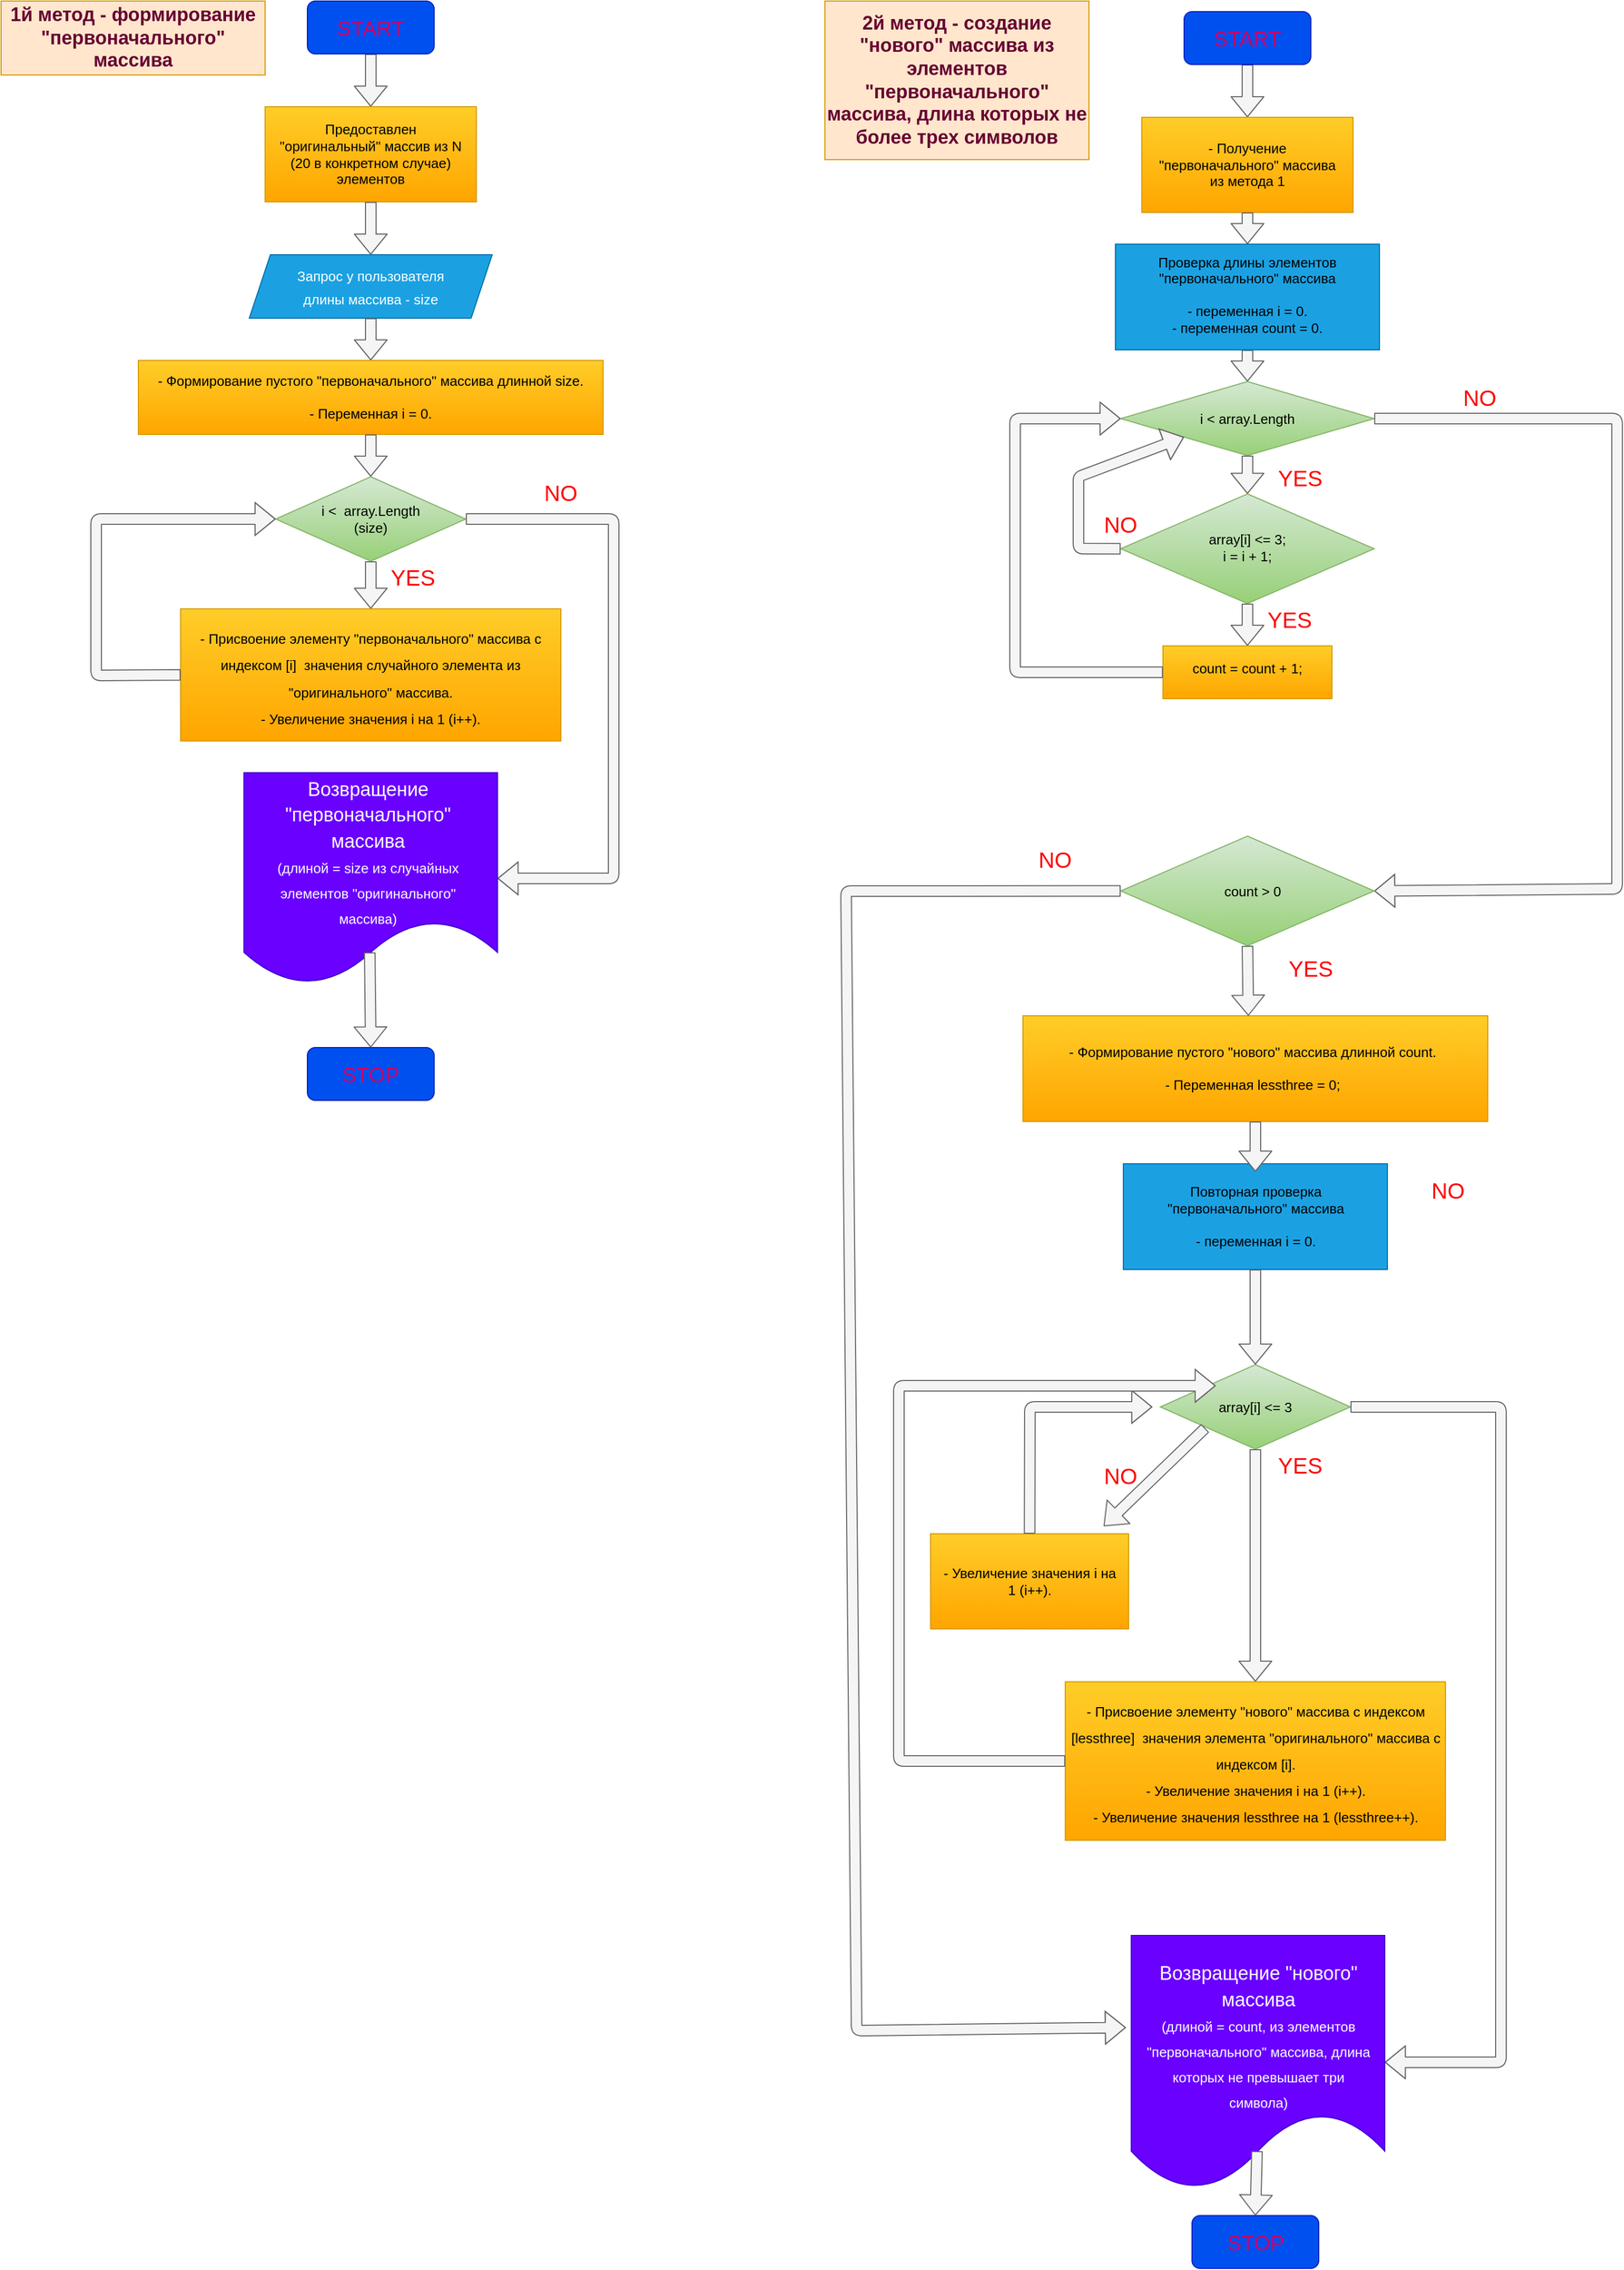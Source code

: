 <mxfile>
    <diagram id="l28CquADmD-4nbFpHE6p" name="Страница 1">
        <mxGraphModel dx="1006" dy="569" grid="1" gridSize="10" guides="1" tooltips="1" connect="1" arrows="1" fold="1" page="1" pageScale="1" pageWidth="827" pageHeight="1169" background="none" math="0" shadow="0">
            <root>
                <mxCell id="0"/>
                <mxCell id="1" parent="0"/>
                <mxCell id="4" value="" style="shape=flexArrow;endArrow=classic;html=1;fillColor=#f5f5f5;strokeColor=#666666;exitX=0.5;exitY=1;exitDx=0;exitDy=0;entryX=0.5;entryY=0;entryDx=0;entryDy=0;" edge="1" parent="1" source="29" target="13">
                    <mxGeometry width="50" height="50" relative="1" as="geometry">
                        <mxPoint x="379.04" y="62.02" as="sourcePoint"/>
                        <mxPoint x="379" y="110" as="targetPoint"/>
                    </mxGeometry>
                </mxCell>
                <mxCell id="5" value="&lt;font style=&quot;font-size: 18px&quot; color=&quot;#660033&quot;&gt;&lt;b&gt;1й метод - формирование &quot;первоначального&quot; массива&lt;/b&gt;&lt;/font&gt;" style="text;html=1;strokeColor=#d79b00;fillColor=#ffe6cc;align=center;verticalAlign=middle;whiteSpace=wrap;rounded=0;" vertex="1" parent="1">
                    <mxGeometry x="30" y="10" width="250" height="70" as="geometry"/>
                </mxCell>
                <mxCell id="6" value="" style="shape=parallelogram;perimeter=parallelogramPerimeter;whiteSpace=wrap;html=1;fixedSize=1;fontSize=18;fontColor=#ffffff;fillColor=#1ba1e2;strokeColor=#006EAF;" vertex="1" parent="1">
                    <mxGeometry x="265" y="250" width="230" height="60" as="geometry"/>
                </mxCell>
                <mxCell id="8" value="&lt;font color=&quot;#ffffff&quot; style=&quot;font-size: 13px&quot;&gt;Запрос у пользователя длины массива - size&lt;/font&gt;" style="text;html=1;strokeColor=none;fillColor=none;align=center;verticalAlign=middle;whiteSpace=wrap;rounded=0;fontSize=18;fontColor=#660033;" vertex="1" parent="1">
                    <mxGeometry x="290" y="260" width="180" height="40" as="geometry"/>
                </mxCell>
                <mxCell id="9" value="" style="shape=flexArrow;endArrow=classic;html=1;fontSize=13;fontColor=#FFFFFF;exitX=0.5;exitY=1;exitDx=0;exitDy=0;entryX=0.5;entryY=0;entryDx=0;entryDy=0;fillColor=#f5f5f5;strokeColor=#666666;" edge="1" parent="1" source="6" target="11">
                    <mxGeometry width="50" height="50" relative="1" as="geometry">
                        <mxPoint x="400" y="510" as="sourcePoint"/>
                        <mxPoint x="374.118" y="360" as="targetPoint"/>
                    </mxGeometry>
                </mxCell>
                <mxCell id="11" value="" style="rounded=0;whiteSpace=wrap;html=1;fontSize=13;fillColor=#ffcd28;gradientColor=#ffa500;strokeColor=#d79b00;" vertex="1" parent="1">
                    <mxGeometry x="160" y="350" width="440" height="70" as="geometry"/>
                </mxCell>
                <mxCell id="12" value="- Формирование пустого &quot;первоначального&quot; массива длинной size.&lt;br&gt;&lt;br&gt;- Переменная i = 0." style="text;html=1;strokeColor=none;fillColor=none;align=center;verticalAlign=middle;whiteSpace=wrap;rounded=0;fontSize=13;fontColor=#000000;" vertex="1" parent="1">
                    <mxGeometry x="170" y="360" width="420" height="50" as="geometry"/>
                </mxCell>
                <mxCell id="13" value="" style="rounded=0;whiteSpace=wrap;html=1;fontSize=13;fillColor=#ffcd28;strokeColor=#d79b00;gradientColor=#ffa500;" vertex="1" parent="1">
                    <mxGeometry x="280" y="110" width="200" height="90" as="geometry"/>
                </mxCell>
                <mxCell id="15" value="Предоставлен &quot;оригинальный&quot; массив из N (20 в конкретном случае) элементов" style="text;html=1;strokeColor=none;fillColor=none;align=center;verticalAlign=middle;whiteSpace=wrap;rounded=0;fontSize=13;fontColor=#000000;" vertex="1" parent="1">
                    <mxGeometry x="290" y="120" width="180" height="70" as="geometry"/>
                </mxCell>
                <mxCell id="16" value="" style="shape=flexArrow;endArrow=classic;html=1;fontSize=13;fontColor=#FFFFFF;exitX=0.5;exitY=1;exitDx=0;exitDy=0;fillColor=#f5f5f5;strokeColor=#666666;entryX=0.5;entryY=0;entryDx=0;entryDy=0;" edge="1" parent="1" source="13" target="6">
                    <mxGeometry width="50" height="50" relative="1" as="geometry">
                        <mxPoint x="390" y="320" as="sourcePoint"/>
                        <mxPoint x="380" y="250" as="targetPoint"/>
                    </mxGeometry>
                </mxCell>
                <mxCell id="17" value="" style="shape=flexArrow;endArrow=classic;html=1;fontSize=13;fontColor=#FFFFFF;exitX=0.5;exitY=1;exitDx=0;exitDy=0;fillColor=#f5f5f5;strokeColor=#666666;entryX=0.5;entryY=0;entryDx=0;entryDy=0;" edge="1" parent="1" source="11" target="18">
                    <mxGeometry width="50" height="50" relative="1" as="geometry">
                        <mxPoint x="390" y="320" as="sourcePoint"/>
                        <mxPoint x="380" y="560" as="targetPoint"/>
                        <Array as="points"/>
                    </mxGeometry>
                </mxCell>
                <mxCell id="18" value="" style="rhombus;whiteSpace=wrap;html=1;fontSize=13;fillColor=#d5e8d4;gradientColor=#97d077;strokeColor=#82b366;" vertex="1" parent="1">
                    <mxGeometry x="290" y="460" width="180" height="80" as="geometry"/>
                </mxCell>
                <mxCell id="19" value="i &amp;lt;&amp;nbsp; array.Length (size)" style="text;html=1;strokeColor=none;fillColor=none;align=center;verticalAlign=middle;whiteSpace=wrap;rounded=0;fontSize=13;fontColor=#000000;" vertex="1" parent="1">
                    <mxGeometry x="320" y="476.25" width="120" height="47.5" as="geometry"/>
                </mxCell>
                <mxCell id="21" value="" style="shape=flexArrow;endArrow=classic;html=1;fontSize=13;fontColor=#FFFFFF;exitX=0.5;exitY=1;exitDx=0;exitDy=0;fillColor=#f5f5f5;strokeColor=#666666;entryX=0.5;entryY=0;entryDx=0;entryDy=0;" edge="1" parent="1" source="18" target="23">
                    <mxGeometry width="50" height="50" relative="1" as="geometry">
                        <mxPoint x="420" y="570" as="sourcePoint"/>
                        <mxPoint x="380" y="600" as="targetPoint"/>
                    </mxGeometry>
                </mxCell>
                <mxCell id="22" value="&lt;font style=&quot;font-size: 21px&quot; color=&quot;#ff0000&quot;&gt;YES&lt;/font&gt;" style="text;html=1;strokeColor=none;fillColor=none;align=center;verticalAlign=middle;whiteSpace=wrap;rounded=0;fontSize=13;fontColor=#000000;" vertex="1" parent="1">
                    <mxGeometry x="390" y="540" width="60" height="30" as="geometry"/>
                </mxCell>
                <mxCell id="23" value="&lt;font color=&quot;#000000&quot; style=&quot;font-size: 13px&quot;&gt;- Присвоение элементу &quot;первоначального&quot; массива с индексом [i]&amp;nbsp; значения случайного элемента из &quot;оригинального&quot; массива.&lt;br&gt;- Увеличение значения i на 1 (i++).&lt;br&gt;&lt;/font&gt;" style="rounded=0;whiteSpace=wrap;html=1;fontSize=21;fillColor=#ffcd28;gradientColor=#ffa500;strokeColor=#d79b00;" vertex="1" parent="1">
                    <mxGeometry x="200" y="585" width="360" height="125" as="geometry"/>
                </mxCell>
                <mxCell id="26" value="" style="shape=flexArrow;endArrow=classic;html=1;fontSize=13;fontColor=#FFFFFF;exitX=0;exitY=0.5;exitDx=0;exitDy=0;fillColor=#f5f5f5;strokeColor=#666666;entryX=0;entryY=0.5;entryDx=0;entryDy=0;" edge="1" parent="1" source="23" target="18">
                    <mxGeometry width="50" height="50" relative="1" as="geometry">
                        <mxPoint x="80" y="660" as="sourcePoint"/>
                        <mxPoint x="100" y="510" as="targetPoint"/>
                        <Array as="points">
                            <mxPoint x="120" y="648"/>
                            <mxPoint x="120" y="500"/>
                        </Array>
                    </mxGeometry>
                </mxCell>
                <mxCell id="27" value="" style="shape=flexArrow;endArrow=classic;html=1;fontSize=13;fontColor=#FFFFFF;exitX=1;exitY=0.5;exitDx=0;exitDy=0;fillColor=#f5f5f5;strokeColor=#666666;entryX=1;entryY=0.5;entryDx=0;entryDy=0;" edge="1" parent="1" source="18" target="33">
                    <mxGeometry width="50" height="50" relative="1" as="geometry">
                        <mxPoint x="550" y="490" as="sourcePoint"/>
                        <mxPoint x="480" y="800" as="targetPoint"/>
                        <Array as="points">
                            <mxPoint x="610" y="500"/>
                            <mxPoint x="610" y="840"/>
                        </Array>
                    </mxGeometry>
                </mxCell>
                <mxCell id="28" value="&lt;font color=&quot;#ff0000&quot;&gt;&lt;span style=&quot;font-size: 21px&quot;&gt;NO&lt;/span&gt;&lt;/font&gt;" style="text;html=1;strokeColor=none;fillColor=none;align=center;verticalAlign=middle;whiteSpace=wrap;rounded=0;fontSize=13;fontColor=#000000;" vertex="1" parent="1">
                    <mxGeometry x="530" y="460" width="60" height="30" as="geometry"/>
                </mxCell>
                <mxCell id="29" value="" style="rounded=1;whiteSpace=wrap;html=1;fontSize=13;fontColor=#ffffff;fillColor=#0050ef;strokeColor=#001DBC;" vertex="1" parent="1">
                    <mxGeometry x="320" y="10" width="120" height="50" as="geometry"/>
                </mxCell>
                <mxCell id="31" value="&lt;span style=&quot;font-size: 20px&quot;&gt;&lt;font color=&quot;#cc0066&quot;&gt;START&lt;/font&gt;&lt;/span&gt;" style="text;html=1;strokeColor=none;fillColor=none;align=center;verticalAlign=middle;whiteSpace=wrap;rounded=0;fontSize=13;fontColor=#000000;" vertex="1" parent="1">
                    <mxGeometry x="350" y="20" width="60" height="30" as="geometry"/>
                </mxCell>
                <mxCell id="32" value="" style="rounded=1;whiteSpace=wrap;html=1;fontSize=13;fontColor=#ffffff;fillColor=#0050ef;strokeColor=#001DBC;" vertex="1" parent="1">
                    <mxGeometry x="320" y="1000" width="120" height="50" as="geometry"/>
                </mxCell>
                <mxCell id="33" value="" style="shape=document;whiteSpace=wrap;html=1;boundedLbl=1;fontSize=20;fontColor=#ffffff;fillColor=#6a00ff;strokeColor=#3700CC;" vertex="1" parent="1">
                    <mxGeometry x="260" y="740" width="240" height="200" as="geometry"/>
                </mxCell>
                <mxCell id="34" value="STOP" style="text;html=1;strokeColor=none;fillColor=none;align=center;verticalAlign=middle;whiteSpace=wrap;rounded=0;fontSize=20;fontColor=#CC0066;" vertex="1" parent="1">
                    <mxGeometry x="330" y="1010" width="100" height="30" as="geometry"/>
                </mxCell>
                <mxCell id="35" value="&lt;font color=&quot;#ffffff&quot;&gt;&lt;font style=&quot;font-size: 18px&quot;&gt;Возвращение &quot;первоначального&quot; массива&lt;br&gt;&lt;/font&gt;&lt;font style=&quot;font-size: 13px&quot;&gt;(&lt;font style=&quot;font-size: 13px&quot;&gt;длиной = size из случайных элементов &quot;оригинального&quot; массива&lt;/font&gt;)&lt;/font&gt;&lt;/font&gt;" style="text;html=1;strokeColor=none;fillColor=none;align=center;verticalAlign=middle;whiteSpace=wrap;rounded=0;fontSize=20;fontColor=#CC0066;" vertex="1" parent="1">
                    <mxGeometry x="270" y="750" width="215" height="130" as="geometry"/>
                </mxCell>
                <mxCell id="36" value="" style="shape=flexArrow;endArrow=classic;html=1;fontSize=13;fontColor=#FFFFFF;exitX=0.496;exitY=0.85;exitDx=0;exitDy=0;fillColor=#f5f5f5;strokeColor=#666666;entryX=0.5;entryY=0;entryDx=0;entryDy=0;exitPerimeter=0;" edge="1" parent="1" source="33" target="32">
                    <mxGeometry width="50" height="50" relative="1" as="geometry">
                        <mxPoint x="370" y="950" as="sourcePoint"/>
                        <mxPoint x="370" y="995" as="targetPoint"/>
                    </mxGeometry>
                </mxCell>
                <mxCell id="50" value="" style="shape=flexArrow;endArrow=classic;html=1;fillColor=#f5f5f5;strokeColor=#666666;exitX=0.5;exitY=1;exitDx=0;exitDy=0;entryX=0.5;entryY=0;entryDx=0;entryDy=0;" edge="1" source="69" target="57" parent="1">
                    <mxGeometry width="50" height="50" relative="1" as="geometry">
                        <mxPoint x="1209.04" y="72.02" as="sourcePoint"/>
                        <mxPoint x="1209" y="120" as="targetPoint"/>
                    </mxGeometry>
                </mxCell>
                <mxCell id="51" value="&lt;font style=&quot;font-size: 18px&quot; color=&quot;#660033&quot;&gt;&lt;b&gt;2й метод - создание &quot;нового&quot; массива из элементов &quot;первоначального&quot; массива, длина которых не более трех символов&lt;/b&gt;&lt;/font&gt;" style="text;html=1;strokeColor=#d79b00;fillColor=#ffe6cc;align=center;verticalAlign=middle;whiteSpace=wrap;rounded=0;" vertex="1" parent="1">
                    <mxGeometry x="810" y="10" width="250" height="150" as="geometry"/>
                </mxCell>
                <mxCell id="54" value="" style="shape=flexArrow;endArrow=classic;html=1;fontSize=13;fontColor=#FFFFFF;exitX=0.5;exitY=1;exitDx=0;exitDy=0;fillColor=#f5f5f5;strokeColor=#666666;entryX=0.5;entryY=0;entryDx=0;entryDy=0;" edge="1" source="76" target="78" parent="1">
                    <mxGeometry width="50" height="50" relative="1" as="geometry">
                        <mxPoint x="1210" y="320" as="sourcePoint"/>
                        <mxPoint x="1210" y="360" as="targetPoint"/>
                    </mxGeometry>
                </mxCell>
                <mxCell id="55" value="" style="rounded=0;whiteSpace=wrap;html=1;fontSize=13;fillColor=#ffcd28;gradientColor=#ffa500;strokeColor=#d79b00;" vertex="1" parent="1">
                    <mxGeometry x="997.5" y="970" width="440" height="100" as="geometry"/>
                </mxCell>
                <mxCell id="56" value="- Формирование пустого &quot;нового&quot; массива длинной count.&lt;br&gt;&lt;br&gt;- Переменная lessthree = 0;" style="text;html=1;strokeColor=none;fillColor=none;align=center;verticalAlign=middle;whiteSpace=wrap;rounded=0;fontSize=13;fontColor=#000000;" vertex="1" parent="1">
                    <mxGeometry x="1005" y="980" width="420" height="80" as="geometry"/>
                </mxCell>
                <mxCell id="57" value="" style="rounded=0;whiteSpace=wrap;html=1;fontSize=13;fillColor=#ffcd28;strokeColor=#d79b00;gradientColor=#ffa500;" vertex="1" parent="1">
                    <mxGeometry x="1110" y="120" width="200" height="90" as="geometry"/>
                </mxCell>
                <mxCell id="58" value="- Получение &quot;первоначального&quot; массива из метода 1" style="text;html=1;strokeColor=none;fillColor=none;align=center;verticalAlign=middle;whiteSpace=wrap;rounded=0;fontSize=13;fontColor=#000000;" vertex="1" parent="1">
                    <mxGeometry x="1120" y="130" width="180" height="70" as="geometry"/>
                </mxCell>
                <mxCell id="59" value="" style="shape=flexArrow;endArrow=classic;html=1;fontSize=13;fontColor=#FFFFFF;exitX=0.5;exitY=1;exitDx=0;exitDy=0;fillColor=#f5f5f5;strokeColor=#666666;entryX=0.5;entryY=0;entryDx=0;entryDy=0;" edge="1" source="57" target="76" parent="1">
                    <mxGeometry width="50" height="50" relative="1" as="geometry">
                        <mxPoint x="1220" y="330" as="sourcePoint"/>
                        <mxPoint x="1210" y="260" as="targetPoint"/>
                    </mxGeometry>
                </mxCell>
                <mxCell id="61" value="" style="rhombus;whiteSpace=wrap;html=1;fontSize=13;fillColor=#d5e8d4;gradientColor=#97d077;strokeColor=#82b366;" vertex="1" parent="1">
                    <mxGeometry x="1127.5" y="1300" width="180" height="80" as="geometry"/>
                </mxCell>
                <mxCell id="63" value="" style="shape=flexArrow;endArrow=classic;html=1;fontSize=13;fontColor=#FFFFFF;exitX=0.5;exitY=1;exitDx=0;exitDy=0;fillColor=#f5f5f5;strokeColor=#666666;entryX=0.5;entryY=0;entryDx=0;entryDy=0;" edge="1" target="65" parent="1">
                    <mxGeometry width="50" height="50" relative="1" as="geometry">
                        <mxPoint x="1217.5" y="1380" as="sourcePoint"/>
                        <mxPoint x="1218" y="1450" as="targetPoint"/>
                    </mxGeometry>
                </mxCell>
                <mxCell id="64" value="&lt;font style=&quot;font-size: 21px&quot; color=&quot;#ff0000&quot;&gt;YES&lt;/font&gt;" style="text;html=1;strokeColor=none;fillColor=none;align=center;verticalAlign=middle;whiteSpace=wrap;rounded=0;fontSize=13;fontColor=#000000;" vertex="1" parent="1">
                    <mxGeometry x="1230" y="1380" width="60" height="30" as="geometry"/>
                </mxCell>
                <mxCell id="65" value="&lt;font color=&quot;#000000&quot; style=&quot;font-size: 13px&quot;&gt;- Присвоение элементу &quot;нового&quot; массива с индексом [lessthree]&amp;nbsp; значения элемента &quot;оригинального&quot; массива c индексом [i].&lt;br&gt;&lt;/font&gt;&lt;span style=&quot;color: rgb(0 , 0 , 0) ; font-size: 13px&quot;&gt;- Увеличение значения i на 1 (i++).&lt;/span&gt;&lt;font color=&quot;#000000&quot; style=&quot;font-size: 13px&quot;&gt;&lt;br&gt;- Увеличение значения lessthree на 1 (lessthree++).&lt;br&gt;&lt;/font&gt;" style="rounded=0;whiteSpace=wrap;html=1;fontSize=21;fillColor=#ffcd28;gradientColor=#ffa500;strokeColor=#d79b00;" vertex="1" parent="1">
                    <mxGeometry x="1037.5" y="1600" width="360" height="150" as="geometry"/>
                </mxCell>
                <mxCell id="67" value="" style="shape=flexArrow;endArrow=classic;html=1;fontSize=13;fontColor=#FFFFFF;exitX=1;exitY=0.5;exitDx=0;exitDy=0;fillColor=#f5f5f5;strokeColor=#666666;entryX=1;entryY=0.5;entryDx=0;entryDy=0;" edge="1" source="61" target="72" parent="1">
                    <mxGeometry width="50" height="50" relative="1" as="geometry">
                        <mxPoint x="1307.5" y="1340" as="sourcePoint"/>
                        <mxPoint x="1320" y="1640" as="targetPoint"/>
                        <Array as="points">
                            <mxPoint x="1450" y="1340"/>
                            <mxPoint x="1450" y="1960"/>
                        </Array>
                    </mxGeometry>
                </mxCell>
                <mxCell id="68" value="&lt;font color=&quot;#ff0000&quot;&gt;&lt;span style=&quot;font-size: 21px&quot;&gt;NO&lt;/span&gt;&lt;/font&gt;" style="text;html=1;strokeColor=none;fillColor=none;align=center;verticalAlign=middle;whiteSpace=wrap;rounded=0;fontSize=13;fontColor=#000000;" vertex="1" parent="1">
                    <mxGeometry x="1370" y="1120" width="60" height="30" as="geometry"/>
                </mxCell>
                <mxCell id="69" value="" style="rounded=1;whiteSpace=wrap;html=1;fontSize=13;fontColor=#ffffff;fillColor=#0050ef;strokeColor=#001DBC;" vertex="1" parent="1">
                    <mxGeometry x="1150" y="20" width="120" height="50" as="geometry"/>
                </mxCell>
                <mxCell id="70" value="&lt;span style=&quot;font-size: 20px&quot;&gt;&lt;font color=&quot;#cc0066&quot;&gt;START&lt;/font&gt;&lt;/span&gt;" style="text;html=1;strokeColor=none;fillColor=none;align=center;verticalAlign=middle;whiteSpace=wrap;rounded=0;fontSize=13;fontColor=#000000;" vertex="1" parent="1">
                    <mxGeometry x="1180" y="30" width="60" height="30" as="geometry"/>
                </mxCell>
                <mxCell id="71" value="" style="rounded=1;whiteSpace=wrap;html=1;fontSize=13;fontColor=#ffffff;fillColor=#0050ef;strokeColor=#001DBC;" vertex="1" parent="1">
                    <mxGeometry x="1157.5" y="2105" width="120" height="50" as="geometry"/>
                </mxCell>
                <mxCell id="72" value="" style="shape=document;whiteSpace=wrap;html=1;boundedLbl=1;fontSize=20;fontColor=#ffffff;fillColor=#6a00ff;strokeColor=#3700CC;" vertex="1" parent="1">
                    <mxGeometry x="1100" y="1840" width="240" height="240" as="geometry"/>
                </mxCell>
                <mxCell id="73" value="STOP" style="text;html=1;strokeColor=none;fillColor=none;align=center;verticalAlign=middle;whiteSpace=wrap;rounded=0;fontSize=20;fontColor=#CC0066;" vertex="1" parent="1">
                    <mxGeometry x="1167.5" y="2115" width="100" height="30" as="geometry"/>
                </mxCell>
                <mxCell id="74" value="&lt;font color=&quot;#ffffff&quot;&gt;&lt;font style=&quot;font-size: 18px&quot;&gt;Возвращение &quot;нового&quot; массива&lt;br&gt;&lt;/font&gt;&lt;font style=&quot;font-size: 13px&quot;&gt;(&lt;font style=&quot;font-size: 13px&quot;&gt;длиной = count, из элементов &quot;первоначального&quot; массива, длина которых не превышает три символа&lt;/font&gt;)&lt;/font&gt;&lt;/font&gt;" style="text;html=1;strokeColor=none;fillColor=none;align=center;verticalAlign=middle;whiteSpace=wrap;rounded=0;fontSize=20;fontColor=#CC0066;" vertex="1" parent="1">
                    <mxGeometry x="1112.5" y="1860" width="215" height="150" as="geometry"/>
                </mxCell>
                <mxCell id="75" value="" style="shape=flexArrow;endArrow=classic;html=1;fontSize=13;fontColor=#FFFFFF;exitX=0.496;exitY=0.85;exitDx=0;exitDy=0;fillColor=#f5f5f5;strokeColor=#666666;entryX=0.5;entryY=0;entryDx=0;entryDy=0;exitPerimeter=0;" edge="1" source="72" target="71" parent="1">
                    <mxGeometry width="50" height="50" relative="1" as="geometry">
                        <mxPoint x="1207.5" y="2055" as="sourcePoint"/>
                        <mxPoint x="1207.5" y="2100" as="targetPoint"/>
                    </mxGeometry>
                </mxCell>
                <mxCell id="76" value="" style="rounded=0;whiteSpace=wrap;html=1;fontSize=13;fontColor=#ffffff;fillColor=#1ba1e2;strokeColor=#006EAF;" vertex="1" parent="1">
                    <mxGeometry x="1085" y="240" width="250" height="100" as="geometry"/>
                </mxCell>
                <mxCell id="77" value="&lt;font color=&quot;#000000&quot;&gt;Проверка длины элементов &quot;первоначального&quot; массива&lt;br&gt;&lt;br&gt;- переменная i = 0.&lt;br&gt;- переменная count = 0.&lt;br&gt;&lt;/font&gt;" style="text;html=1;strokeColor=none;fillColor=none;align=center;verticalAlign=middle;whiteSpace=wrap;rounded=0;fontSize=13;fontColor=#FFFFFF;" vertex="1" parent="1">
                    <mxGeometry x="1100" y="245" width="220" height="85" as="geometry"/>
                </mxCell>
                <mxCell id="78" value="" style="rhombus;whiteSpace=wrap;html=1;fontSize=13;fillColor=#d5e8d4;strokeColor=#82b366;gradientColor=#97d077;" vertex="1" parent="1">
                    <mxGeometry x="1090" y="370" width="240" height="70" as="geometry"/>
                </mxCell>
                <mxCell id="80" value="i &amp;lt; array.Length" style="text;html=1;strokeColor=none;fillColor=none;align=center;verticalAlign=middle;whiteSpace=wrap;rounded=0;fontSize=13;fontColor=#000000;" vertex="1" parent="1">
                    <mxGeometry x="1150" y="390" width="120" height="30" as="geometry"/>
                </mxCell>
                <mxCell id="81" value="" style="shape=flexArrow;endArrow=classic;html=1;fontSize=13;fontColor=#FFFFFF;exitX=0.5;exitY=1;exitDx=0;exitDy=0;fillColor=#f5f5f5;strokeColor=#666666;entryX=0.5;entryY=0;entryDx=0;entryDy=0;" edge="1" parent="1" source="78" target="82">
                    <mxGeometry width="50" height="50" relative="1" as="geometry">
                        <mxPoint x="1220" y="490" as="sourcePoint"/>
                        <mxPoint x="1210" y="480" as="targetPoint"/>
                    </mxGeometry>
                </mxCell>
                <mxCell id="82" value="" style="rhombus;whiteSpace=wrap;html=1;fontSize=13;fillColor=#d5e8d4;strokeColor=#82b366;gradientColor=#97d077;" vertex="1" parent="1">
                    <mxGeometry x="1090" y="476.25" width="240" height="103.75" as="geometry"/>
                </mxCell>
                <mxCell id="83" value="array[i] &amp;lt;= 3;&lt;br&gt;i = i + 1;" style="text;html=1;strokeColor=none;fillColor=none;align=center;verticalAlign=middle;whiteSpace=wrap;rounded=0;fontSize=13;fontColor=#000000;" vertex="1" parent="1">
                    <mxGeometry x="1155" y="493.75" width="110" height="66.25" as="geometry"/>
                </mxCell>
                <mxCell id="84" value="" style="shape=flexArrow;endArrow=classic;html=1;fontSize=13;fontColor=#FFFFFF;exitX=0;exitY=0.5;exitDx=0;exitDy=0;fillColor=#f5f5f5;strokeColor=#666666;entryX=0;entryY=1;entryDx=0;entryDy=0;" edge="1" parent="1" source="82" target="78">
                    <mxGeometry width="50" height="50" relative="1" as="geometry">
                        <mxPoint x="1060" y="540" as="sourcePoint"/>
                        <mxPoint x="1060" y="576.25" as="targetPoint"/>
                        <Array as="points">
                            <mxPoint x="1050" y="528"/>
                            <mxPoint x="1050" y="508"/>
                            <mxPoint x="1050" y="460"/>
                        </Array>
                    </mxGeometry>
                </mxCell>
                <mxCell id="85" value="" style="shape=flexArrow;endArrow=classic;html=1;fontSize=13;fontColor=#FFFFFF;exitX=0.5;exitY=1;exitDx=0;exitDy=0;fillColor=#f5f5f5;strokeColor=#666666;entryX=0.5;entryY=0;entryDx=0;entryDy=0;" edge="1" parent="1" source="82" target="93">
                    <mxGeometry width="50" height="50" relative="1" as="geometry">
                        <mxPoint x="1200" y="610" as="sourcePoint"/>
                        <mxPoint x="1210" y="640" as="targetPoint"/>
                    </mxGeometry>
                </mxCell>
                <mxCell id="86" value="&lt;font color=&quot;#ff0000&quot;&gt;&lt;span style=&quot;font-size: 21px&quot;&gt;NO&lt;/span&gt;&lt;/font&gt;" style="text;html=1;strokeColor=none;fillColor=none;align=center;verticalAlign=middle;whiteSpace=wrap;rounded=0;fontSize=13;fontColor=#000000;" vertex="1" parent="1">
                    <mxGeometry x="1060" y="490" width="60" height="30" as="geometry"/>
                </mxCell>
                <mxCell id="87" value="&lt;font style=&quot;font-size: 21px&quot; color=&quot;#ff0000&quot;&gt;YES&lt;/font&gt;" style="text;html=1;strokeColor=none;fillColor=none;align=center;verticalAlign=middle;whiteSpace=wrap;rounded=0;fontSize=13;fontColor=#000000;" vertex="1" parent="1">
                    <mxGeometry x="1230" y="446.25" width="60" height="30" as="geometry"/>
                </mxCell>
                <mxCell id="88" value="&lt;font style=&quot;font-size: 21px&quot; color=&quot;#ff0000&quot;&gt;YES&lt;/font&gt;" style="text;html=1;strokeColor=none;fillColor=none;align=center;verticalAlign=middle;whiteSpace=wrap;rounded=0;fontSize=13;fontColor=#000000;" vertex="1" parent="1">
                    <mxGeometry x="1220" y="580" width="60" height="30" as="geometry"/>
                </mxCell>
                <mxCell id="90" value="" style="shape=flexArrow;endArrow=classic;html=1;fontSize=13;fontColor=#FFFFFF;exitX=1;exitY=0.5;exitDx=0;exitDy=0;fillColor=#f5f5f5;strokeColor=#666666;entryX=1;entryY=0.5;entryDx=0;entryDy=0;" edge="1" parent="1" source="78" target="96">
                    <mxGeometry width="50" height="50" relative="1" as="geometry">
                        <mxPoint x="1400" y="430" as="sourcePoint"/>
                        <mxPoint x="1410" y="880" as="targetPoint"/>
                        <Array as="points">
                            <mxPoint x="1560" y="405"/>
                            <mxPoint x="1560" y="850"/>
                        </Array>
                    </mxGeometry>
                </mxCell>
                <mxCell id="91" value="&lt;font color=&quot;#ff0000&quot;&gt;&lt;span style=&quot;font-size: 21px&quot;&gt;NO&lt;/span&gt;&lt;/font&gt;" style="text;html=1;strokeColor=none;fillColor=none;align=center;verticalAlign=middle;whiteSpace=wrap;rounded=0;fontSize=13;fontColor=#000000;" vertex="1" parent="1">
                    <mxGeometry x="1400" y="370" width="60" height="30" as="geometry"/>
                </mxCell>
                <mxCell id="93" value="" style="rounded=0;whiteSpace=wrap;html=1;fontSize=13;fillColor=#ffcd28;gradientColor=#ffa500;strokeColor=#d79b00;" vertex="1" parent="1">
                    <mxGeometry x="1130" y="620" width="160" height="50" as="geometry"/>
                </mxCell>
                <mxCell id="94" value="count = count + 1;" style="text;html=1;strokeColor=none;fillColor=none;align=center;verticalAlign=middle;whiteSpace=wrap;rounded=0;fontSize=13;fontColor=#000000;" vertex="1" parent="1">
                    <mxGeometry x="1140" y="632.5" width="140" height="17.5" as="geometry"/>
                </mxCell>
                <mxCell id="95" value="" style="shape=flexArrow;endArrow=classic;html=1;fontSize=13;fontColor=#FFFFFF;fillColor=#f5f5f5;strokeColor=#666666;exitX=0;exitY=0.5;exitDx=0;exitDy=0;entryX=0;entryY=0.5;entryDx=0;entryDy=0;" edge="1" parent="1" source="93" target="78">
                    <mxGeometry width="50" height="50" relative="1" as="geometry">
                        <mxPoint x="1130" y="710" as="sourcePoint"/>
                        <mxPoint x="1060" y="741" as="targetPoint"/>
                        <Array as="points">
                            <mxPoint x="990" y="645"/>
                            <mxPoint x="990" y="405"/>
                        </Array>
                    </mxGeometry>
                </mxCell>
                <mxCell id="96" value="" style="rhombus;whiteSpace=wrap;html=1;fontSize=13;fillColor=#d5e8d4;strokeColor=#82b366;gradientColor=#97d077;" vertex="1" parent="1">
                    <mxGeometry x="1090" y="800" width="240" height="103.75" as="geometry"/>
                </mxCell>
                <mxCell id="97" value="count &amp;gt; 0" style="text;html=1;strokeColor=none;fillColor=none;align=center;verticalAlign=middle;whiteSpace=wrap;rounded=0;fontSize=13;fontColor=#000000;" vertex="1" parent="1">
                    <mxGeometry x="1150" y="836.88" width="130" height="30" as="geometry"/>
                </mxCell>
                <mxCell id="98" value="" style="shape=flexArrow;endArrow=classic;html=1;fontSize=13;fontColor=#FFFFFF;exitX=0;exitY=0.5;exitDx=0;exitDy=0;fillColor=#f5f5f5;strokeColor=#666666;entryX=-0.021;entryY=0.363;entryDx=0;entryDy=0;entryPerimeter=0;" edge="1" parent="1" source="96" target="72">
                    <mxGeometry width="50" height="50" relative="1" as="geometry">
                        <mxPoint x="940" y="860" as="sourcePoint"/>
                        <mxPoint x="940" y="900" as="targetPoint"/>
                        <Array as="points">
                            <mxPoint x="830" y="852"/>
                            <mxPoint x="840" y="1930"/>
                        </Array>
                    </mxGeometry>
                </mxCell>
                <mxCell id="99" value="&lt;font style=&quot;font-size: 21px&quot; color=&quot;#ff0000&quot;&gt;YES&lt;/font&gt;" style="text;html=1;strokeColor=none;fillColor=none;align=center;verticalAlign=middle;whiteSpace=wrap;rounded=0;fontSize=13;fontColor=#000000;" vertex="1" parent="1">
                    <mxGeometry x="1240" y="910" width="60" height="30" as="geometry"/>
                </mxCell>
                <mxCell id="100" value="&lt;font color=&quot;#ff0000&quot;&gt;&lt;span style=&quot;font-size: 21px&quot;&gt;NO&lt;/span&gt;&lt;/font&gt;" style="text;html=1;strokeColor=none;fillColor=none;align=center;verticalAlign=middle;whiteSpace=wrap;rounded=0;fontSize=13;fontColor=#000000;" vertex="1" parent="1">
                    <mxGeometry x="997.5" y="806.88" width="60" height="30" as="geometry"/>
                </mxCell>
                <mxCell id="101" value="" style="shape=flexArrow;endArrow=classic;html=1;fontSize=13;fontColor=#FFFFFF;exitX=0.5;exitY=1;exitDx=0;exitDy=0;fillColor=#f5f5f5;strokeColor=#666666;entryX=0.485;entryY=0;entryDx=0;entryDy=0;entryPerimeter=0;" edge="1" parent="1" source="96" target="55">
                    <mxGeometry width="50" height="50" relative="1" as="geometry">
                        <mxPoint x="1180" y="950" as="sourcePoint"/>
                        <mxPoint x="1200" y="1000" as="targetPoint"/>
                    </mxGeometry>
                </mxCell>
                <mxCell id="102" value="" style="rounded=0;whiteSpace=wrap;html=1;fontSize=13;fontColor=#ffffff;fillColor=#1ba1e2;strokeColor=#006EAF;" vertex="1" parent="1">
                    <mxGeometry x="1092.5" y="1110" width="250" height="100" as="geometry"/>
                </mxCell>
                <mxCell id="103" value="&lt;font color=&quot;#000000&quot;&gt;Повторная проверка &quot;первоначального&quot; массива&lt;br&gt;&lt;br&gt;- переменная i = 0.&lt;br&gt;&lt;/font&gt;" style="text;html=1;strokeColor=none;fillColor=none;align=center;verticalAlign=middle;whiteSpace=wrap;rounded=0;fontSize=13;fontColor=#FFFFFF;" vertex="1" parent="1">
                    <mxGeometry x="1107.5" y="1117.5" width="220" height="85" as="geometry"/>
                </mxCell>
                <mxCell id="106" value="" style="shape=flexArrow;endArrow=classic;html=1;fontSize=13;fontColor=#FFFFFF;exitX=0.5;exitY=1;exitDx=0;exitDy=0;fillColor=#f5f5f5;strokeColor=#666666;entryX=0.5;entryY=0;entryDx=0;entryDy=0;" edge="1" parent="1" source="55" target="103">
                    <mxGeometry width="50" height="50" relative="1" as="geometry">
                        <mxPoint x="1200" y="1100" as="sourcePoint"/>
                        <mxPoint x="1200.9" y="1166.25" as="targetPoint"/>
                    </mxGeometry>
                </mxCell>
                <mxCell id="107" value="" style="shape=flexArrow;endArrow=classic;html=1;fontSize=13;fontColor=#FFFFFF;exitX=0.5;exitY=1;exitDx=0;exitDy=0;fillColor=#f5f5f5;strokeColor=#666666;entryX=0.5;entryY=0;entryDx=0;entryDy=0;" edge="1" parent="1" source="102" target="61">
                    <mxGeometry width="50" height="50" relative="1" as="geometry">
                        <mxPoint x="1140" y="1240" as="sourcePoint"/>
                        <mxPoint x="1140" y="1287.5" as="targetPoint"/>
                    </mxGeometry>
                </mxCell>
                <mxCell id="108" value="array[i] &amp;lt;= 3" style="text;html=1;strokeColor=none;fillColor=none;align=center;verticalAlign=middle;whiteSpace=wrap;rounded=0;fontSize=13;fontColor=#000000;" vertex="1" parent="1">
                    <mxGeometry x="1155" y="1310" width="125" height="60" as="geometry"/>
                </mxCell>
                <mxCell id="109" value="" style="shape=flexArrow;endArrow=classic;html=1;fontSize=13;fontColor=#FFFFFF;exitX=0.12;exitY=0.833;exitDx=0;exitDy=0;fillColor=#f5f5f5;strokeColor=#666666;exitPerimeter=0;entryX=0.874;entryY=-0.08;entryDx=0;entryDy=0;entryPerimeter=0;" edge="1" parent="1" source="108" target="110">
                    <mxGeometry width="50" height="50" relative="1" as="geometry">
                        <mxPoint x="920" y="1300" as="sourcePoint"/>
                        <mxPoint x="1020" y="1340" as="targetPoint"/>
                    </mxGeometry>
                </mxCell>
                <mxCell id="110" value="&lt;font color=&quot;#000000&quot; style=&quot;font-size: 13px&quot;&gt;&lt;br&gt;&lt;/font&gt;" style="rounded=0;whiteSpace=wrap;html=1;fontSize=21;fillColor=#ffcd28;gradientColor=#ffa500;strokeColor=#d79b00;" vertex="1" parent="1">
                    <mxGeometry x="910" y="1460" width="187.5" height="90" as="geometry"/>
                </mxCell>
                <mxCell id="111" value="- Увеличение значения i на 1 (i++)." style="text;html=1;strokeColor=none;fillColor=none;align=center;verticalAlign=middle;whiteSpace=wrap;rounded=0;fontSize=13;fontColor=#000000;" vertex="1" parent="1">
                    <mxGeometry x="920" y="1470" width="167.5" height="70" as="geometry"/>
                </mxCell>
                <mxCell id="112" value="" style="shape=flexArrow;endArrow=classic;html=1;fontSize=13;fontColor=#FFFFFF;exitX=0.5;exitY=0;exitDx=0;exitDy=0;fillColor=#f5f5f5;strokeColor=#666666;" edge="1" parent="1" source="110">
                    <mxGeometry width="50" height="50" relative="1" as="geometry">
                        <mxPoint x="910" y="1320" as="sourcePoint"/>
                        <mxPoint x="1120" y="1340" as="targetPoint"/>
                        <Array as="points">
                            <mxPoint x="1004" y="1340"/>
                        </Array>
                    </mxGeometry>
                </mxCell>
                <mxCell id="113" value="&lt;font color=&quot;#ff0000&quot;&gt;&lt;span style=&quot;font-size: 21px&quot;&gt;NO&lt;/span&gt;&lt;/font&gt;" style="text;html=1;strokeColor=none;fillColor=none;align=center;verticalAlign=middle;whiteSpace=wrap;rounded=0;fontSize=13;fontColor=#000000;" vertex="1" parent="1">
                    <mxGeometry x="1060" y="1390" width="60" height="30" as="geometry"/>
                </mxCell>
                <mxCell id="114" value="" style="shape=flexArrow;endArrow=classic;html=1;fontSize=13;fontColor=#FFFFFF;exitX=0;exitY=0.5;exitDx=0;exitDy=0;fillColor=#f5f5f5;strokeColor=#666666;entryX=0.2;entryY=0.167;entryDx=0;entryDy=0;entryPerimeter=0;" edge="1" parent="1" source="65" target="108">
                    <mxGeometry width="50" height="50" relative="1" as="geometry">
                        <mxPoint x="860" y="1710" as="sourcePoint"/>
                        <mxPoint x="880" y="1230" as="targetPoint"/>
                        <Array as="points">
                            <mxPoint x="880" y="1675"/>
                            <mxPoint x="880" y="1320"/>
                        </Array>
                    </mxGeometry>
                </mxCell>
            </root>
        </mxGraphModel>
    </diagram>
</mxfile>